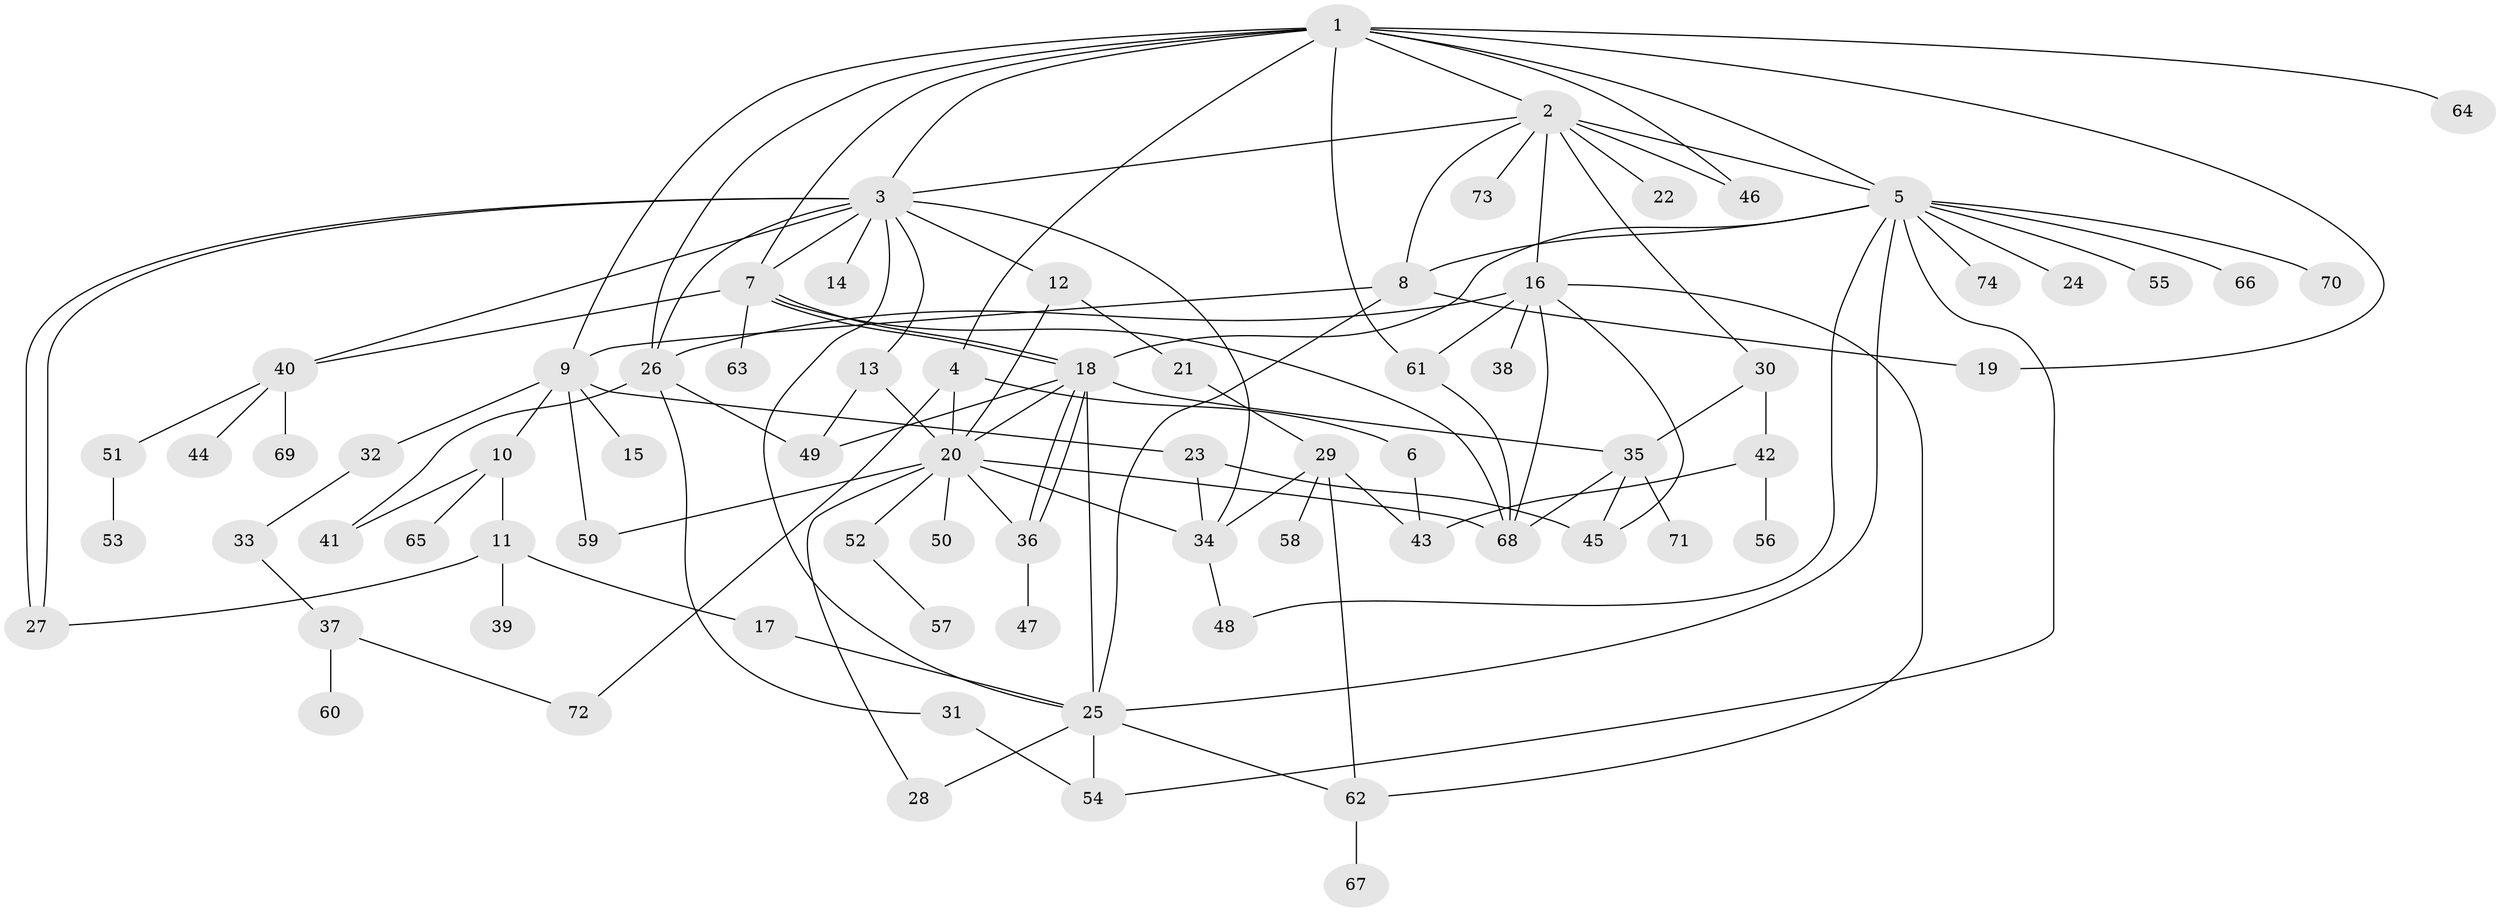 // Generated by graph-tools (version 1.1) at 2025/11/02/27/25 16:11:15]
// undirected, 74 vertices, 120 edges
graph export_dot {
graph [start="1"]
  node [color=gray90,style=filled];
  1;
  2;
  3;
  4;
  5;
  6;
  7;
  8;
  9;
  10;
  11;
  12;
  13;
  14;
  15;
  16;
  17;
  18;
  19;
  20;
  21;
  22;
  23;
  24;
  25;
  26;
  27;
  28;
  29;
  30;
  31;
  32;
  33;
  34;
  35;
  36;
  37;
  38;
  39;
  40;
  41;
  42;
  43;
  44;
  45;
  46;
  47;
  48;
  49;
  50;
  51;
  52;
  53;
  54;
  55;
  56;
  57;
  58;
  59;
  60;
  61;
  62;
  63;
  64;
  65;
  66;
  67;
  68;
  69;
  70;
  71;
  72;
  73;
  74;
  1 -- 2;
  1 -- 3;
  1 -- 4;
  1 -- 5;
  1 -- 7;
  1 -- 9;
  1 -- 19;
  1 -- 26;
  1 -- 46;
  1 -- 61;
  1 -- 64;
  2 -- 3;
  2 -- 5;
  2 -- 8;
  2 -- 16;
  2 -- 22;
  2 -- 30;
  2 -- 46;
  2 -- 73;
  3 -- 7;
  3 -- 12;
  3 -- 13;
  3 -- 14;
  3 -- 25;
  3 -- 26;
  3 -- 27;
  3 -- 27;
  3 -- 34;
  3 -- 40;
  4 -- 6;
  4 -- 20;
  4 -- 72;
  5 -- 8;
  5 -- 18;
  5 -- 24;
  5 -- 25;
  5 -- 48;
  5 -- 54;
  5 -- 55;
  5 -- 66;
  5 -- 70;
  5 -- 74;
  6 -- 43;
  7 -- 18;
  7 -- 18;
  7 -- 40;
  7 -- 63;
  7 -- 68;
  8 -- 9;
  8 -- 19;
  8 -- 25;
  9 -- 10;
  9 -- 15;
  9 -- 23;
  9 -- 32;
  9 -- 59;
  10 -- 11;
  10 -- 41;
  10 -- 65;
  11 -- 17;
  11 -- 27;
  11 -- 39;
  12 -- 20;
  12 -- 21;
  13 -- 20;
  13 -- 49;
  16 -- 26;
  16 -- 38;
  16 -- 45;
  16 -- 61;
  16 -- 62;
  16 -- 68;
  17 -- 25;
  18 -- 20;
  18 -- 25;
  18 -- 35;
  18 -- 36;
  18 -- 36;
  18 -- 49;
  20 -- 28;
  20 -- 34;
  20 -- 36;
  20 -- 50;
  20 -- 52;
  20 -- 59;
  20 -- 68;
  21 -- 29;
  23 -- 34;
  23 -- 45;
  25 -- 28;
  25 -- 54;
  25 -- 62;
  26 -- 31;
  26 -- 41;
  26 -- 49;
  29 -- 34;
  29 -- 43;
  29 -- 58;
  29 -- 62;
  30 -- 35;
  30 -- 42;
  31 -- 54;
  32 -- 33;
  33 -- 37;
  34 -- 48;
  35 -- 45;
  35 -- 68;
  35 -- 71;
  36 -- 47;
  37 -- 60;
  37 -- 72;
  40 -- 44;
  40 -- 51;
  40 -- 69;
  42 -- 43;
  42 -- 56;
  51 -- 53;
  52 -- 57;
  61 -- 68;
  62 -- 67;
}
